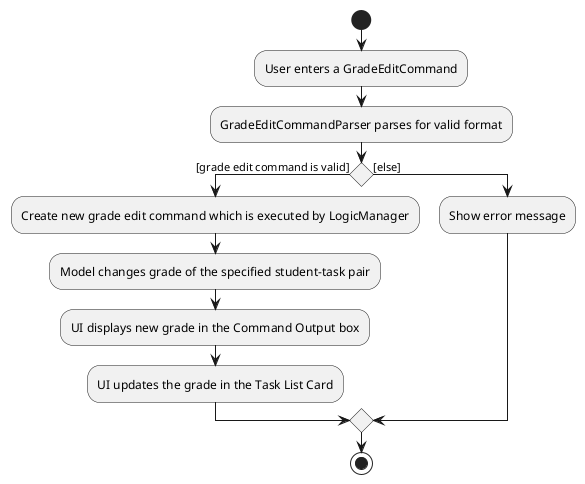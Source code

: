 @startuml
start
:User enters a GradeEditCommand;
:GradeEditCommandParser parses for valid format;
'Since the beta syntax does not support placing the condition outside the
'diamond we place it as the true branch instead.

if () then ([grade edit command is valid])
    :Create new grade edit command which is executed by LogicManager;
    :Model changes grade of the specified student-task pair;
    :UI displays new grade in the Command Output box;
    :UI updates the grade in the Task List Card;
else ([else])
    :Show error message;
endif
stop
@enduml
